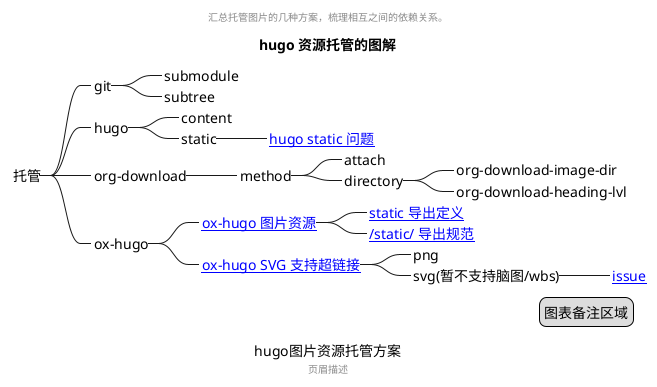 skinparam svgLinkTarget _parent
@startmindmap
caption hugo图片资源托管方案
title hugo 资源托管的图解
center header
        汇总托管图片的几种方案，梳理相互之间的依赖关系。
endheader
*_ 托管
**_ git
***_ submodule
***_ subtree
**_ hugo
***_ content
***_ static
****_ [[https://www.gohugo.org/doc/themes/creation/#toc_4 hugo static 问题]]
**_ org-download
***_ method
****_ attach
****_ directory
*****_ org-download-image-dir
*****_ org-download-heading-lvl
**_ ox-hugo
***_ [[https://ox-hugo.scripter.co/doc/images-in-content ox-hugo 图片资源]]
****_ [[https://ox-hugo.scripter.co/doc/image-links/#references-to-files-outside-the-static-directory static 导出定义]]
****_ [[https://ox-hugo.scripter.co/doc/image-links/#source-path-contains-static /static/ 导出规范]]
***_ [[https://ox-hugo.scripter.co/https://ox-hugo.scripter.co/test/posts/inlined-svg/ ox-hugo SVG 支持超链接]]
****_ png
****_ svg(暂不支持脑图/wbs)
*****_ [[https://github.com/kaushalmodi/ox-hugo/issues/253 issue]]
legend right
        图表备注区域
endlegend
center footer
        页眉描述
endfooter
@endmindmap
